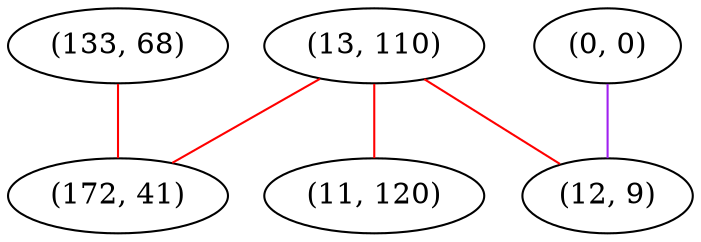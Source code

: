 graph "" {
"(133, 68)";
"(0, 0)";
"(13, 110)";
"(12, 9)";
"(11, 120)";
"(172, 41)";
"(133, 68)" -- "(172, 41)"  [color=red, key=0, weight=1];
"(0, 0)" -- "(12, 9)"  [color=purple, key=0, weight=4];
"(13, 110)" -- "(11, 120)"  [color=red, key=0, weight=1];
"(13, 110)" -- "(12, 9)"  [color=red, key=0, weight=1];
"(13, 110)" -- "(172, 41)"  [color=red, key=0, weight=1];
}
